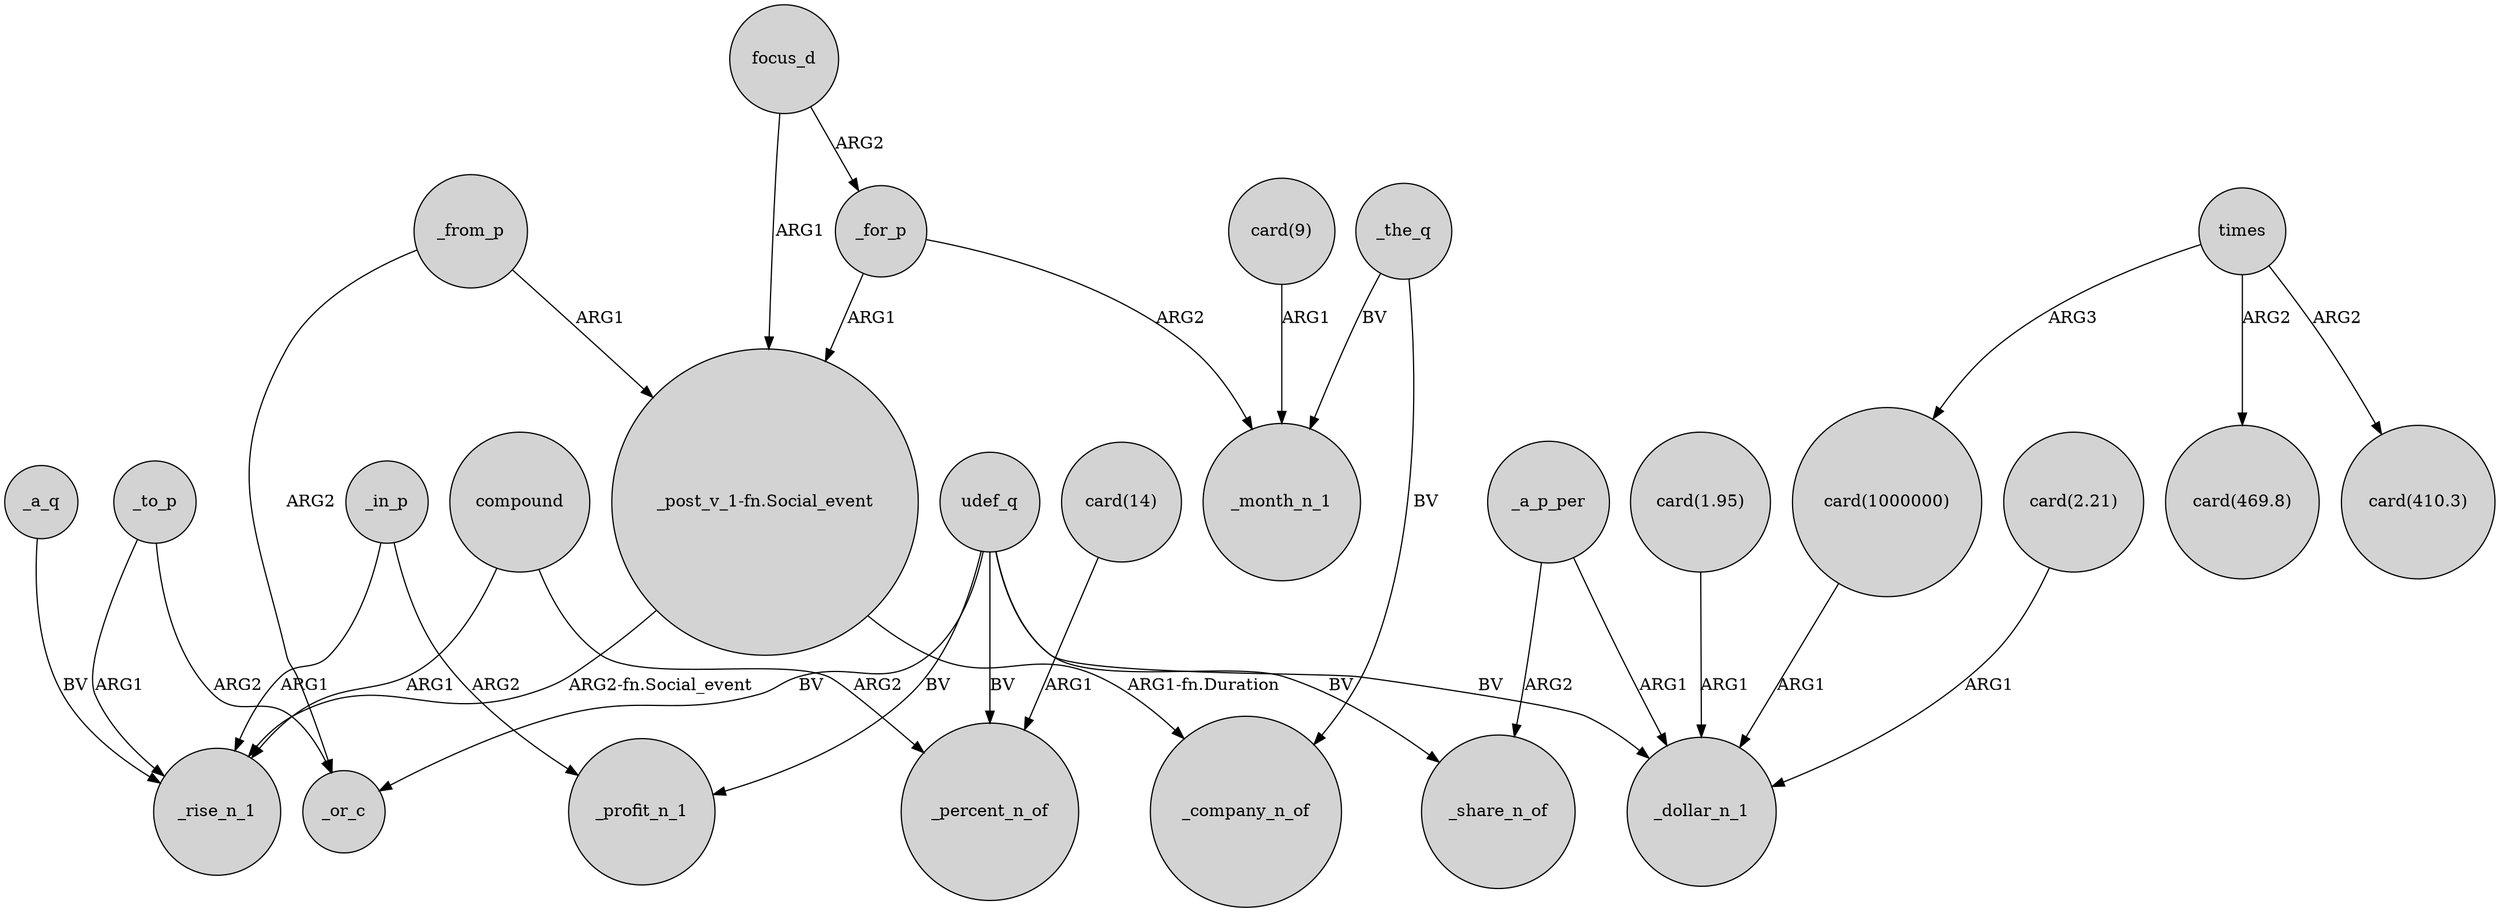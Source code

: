 digraph {
	node [shape=circle style=filled]
	_a_q -> _rise_n_1 [label=BV]
	_to_p -> _or_c [label=ARG2]
	compound -> _rise_n_1 [label=ARG1]
	_the_q -> _month_n_1 [label=BV]
	_to_p -> _rise_n_1 [label=ARG1]
	times -> "card(1000000)" [label=ARG3]
	udef_q -> _profit_n_1 [label=BV]
	"card(2.21)" -> _dollar_n_1 [label=ARG1]
	_in_p -> _profit_n_1 [label=ARG2]
	times -> "card(469.8)" [label=ARG2]
	udef_q -> _or_c [label=BV]
	_a_p_per -> _share_n_of [label=ARG2]
	"card(14)" -> _percent_n_of [label=ARG1]
	udef_q -> _percent_n_of [label=BV]
	focus_d -> "_post_v_1-fn.Social_event" [label=ARG1]
	udef_q -> _share_n_of [label=BV]
	compound -> _percent_n_of [label=ARG2]
	udef_q -> _dollar_n_1 [label=BV]
	"card(1000000)" -> _dollar_n_1 [label=ARG1]
	"_post_v_1-fn.Social_event" -> _company_n_of [label="ARG1-fn.Duration"]
	_from_p -> _or_c [label=ARG2]
	"_post_v_1-fn.Social_event" -> _rise_n_1 [label="ARG2-fn.Social_event"]
	_a_p_per -> _dollar_n_1 [label=ARG1]
	_for_p -> "_post_v_1-fn.Social_event" [label=ARG1]
	_from_p -> "_post_v_1-fn.Social_event" [label=ARG1]
	"card(9)" -> _month_n_1 [label=ARG1]
	focus_d -> _for_p [label=ARG2]
	"card(1.95)" -> _dollar_n_1 [label=ARG1]
	_in_p -> _rise_n_1 [label=ARG1]
	_the_q -> _company_n_of [label=BV]
	_for_p -> _month_n_1 [label=ARG2]
	times -> "card(410.3)" [label=ARG2]
}

